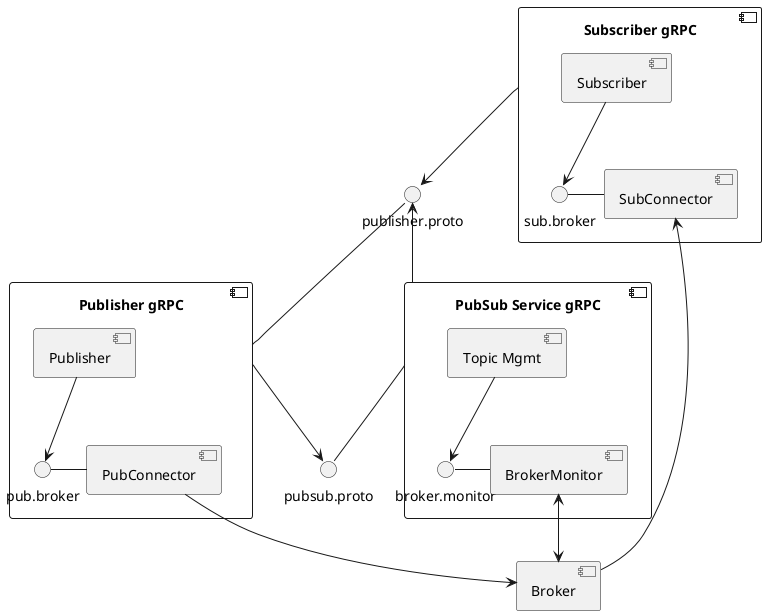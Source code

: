 @startuml pubsub component diagram with broker interface
component "Publisher gRPC" as pub {
    [Publisher] --> pub.broker
    pub.broker - [PubConnector]
}

pub -up- publisher.proto
pub --> pubsub.proto

component "PubSub Service gRPC" as ps_service {
    [Topic Mgmt] --> broker.monitor
    broker.monitor - [BrokerMonitor]
}

ps_service -- pubsub.proto
ps_service -up-> publisher.proto

component "Subscriber gRPC" as sub {
    [Subscriber] --> sub.broker
    sub.broker - [SubConnector]
}

sub --> publisher.proto

[PubConnector] -down-> [Broker]
[BrokerMonitor] <-down-> [Broker]
[Broker] -> [SubConnector]

@enduml